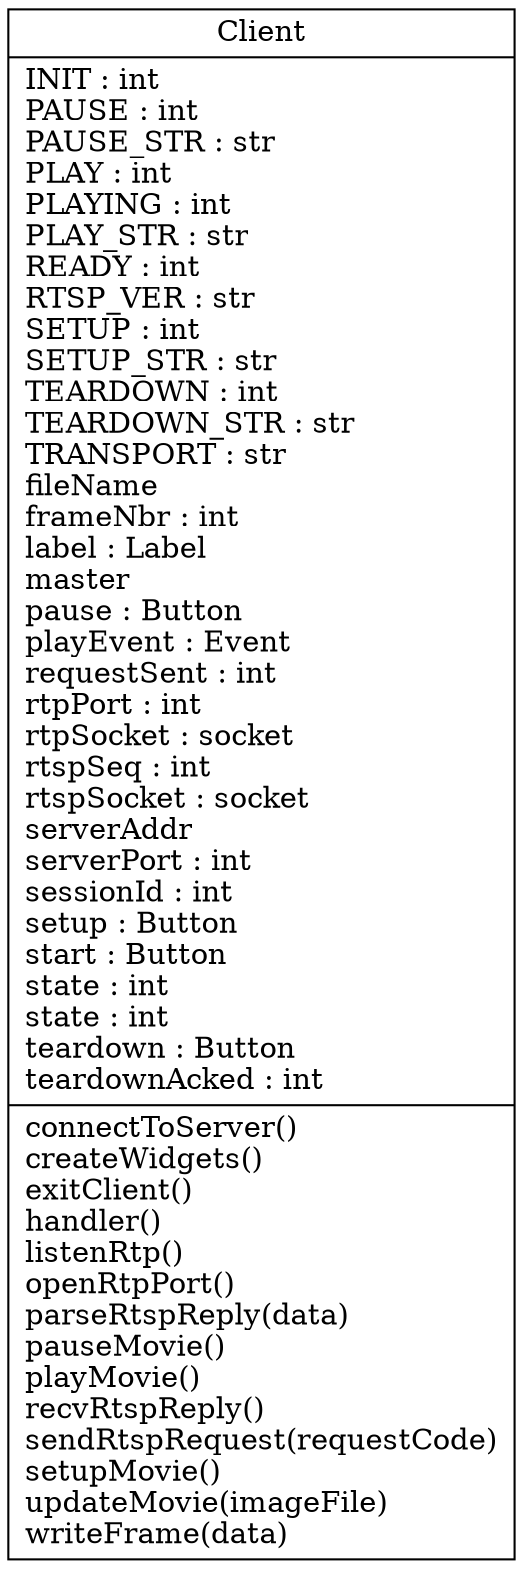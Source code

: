 digraph "classes_myproject" {
charset="utf-8"
rankdir=BT
"0" [label="{Client|INIT : int\lPAUSE : int\lPAUSE_STR : str\lPLAY : int\lPLAYING : int\lPLAY_STR : str\lREADY : int\lRTSP_VER : str\lSETUP : int\lSETUP_STR : str\lTEARDOWN : int\lTEARDOWN_STR : str\lTRANSPORT : str\lfileName\lframeNbr : int\llabel : Label\lmaster\lpause : Button\lplayEvent : Event\lrequestSent : int\lrtpPort : int\lrtpSocket : socket\lrtspSeq : int\lrtspSocket : socket\lserverAddr\lserverPort : int\lsessionId : int\lsetup : Button\lstart : Button\lstate : int\lstate : int\lteardown : Button\lteardownAcked : int\l|connectToServer()\lcreateWidgets()\lexitClient()\lhandler()\llistenRtp()\lopenRtpPort()\lparseRtspReply(data)\lpauseMovie()\lplayMovie()\lrecvRtspReply()\lsendRtspRequest(requestCode)\lsetupMovie()\lupdateMovie(imageFile)\lwriteFrame(data)\l}", shape="record"];
}
